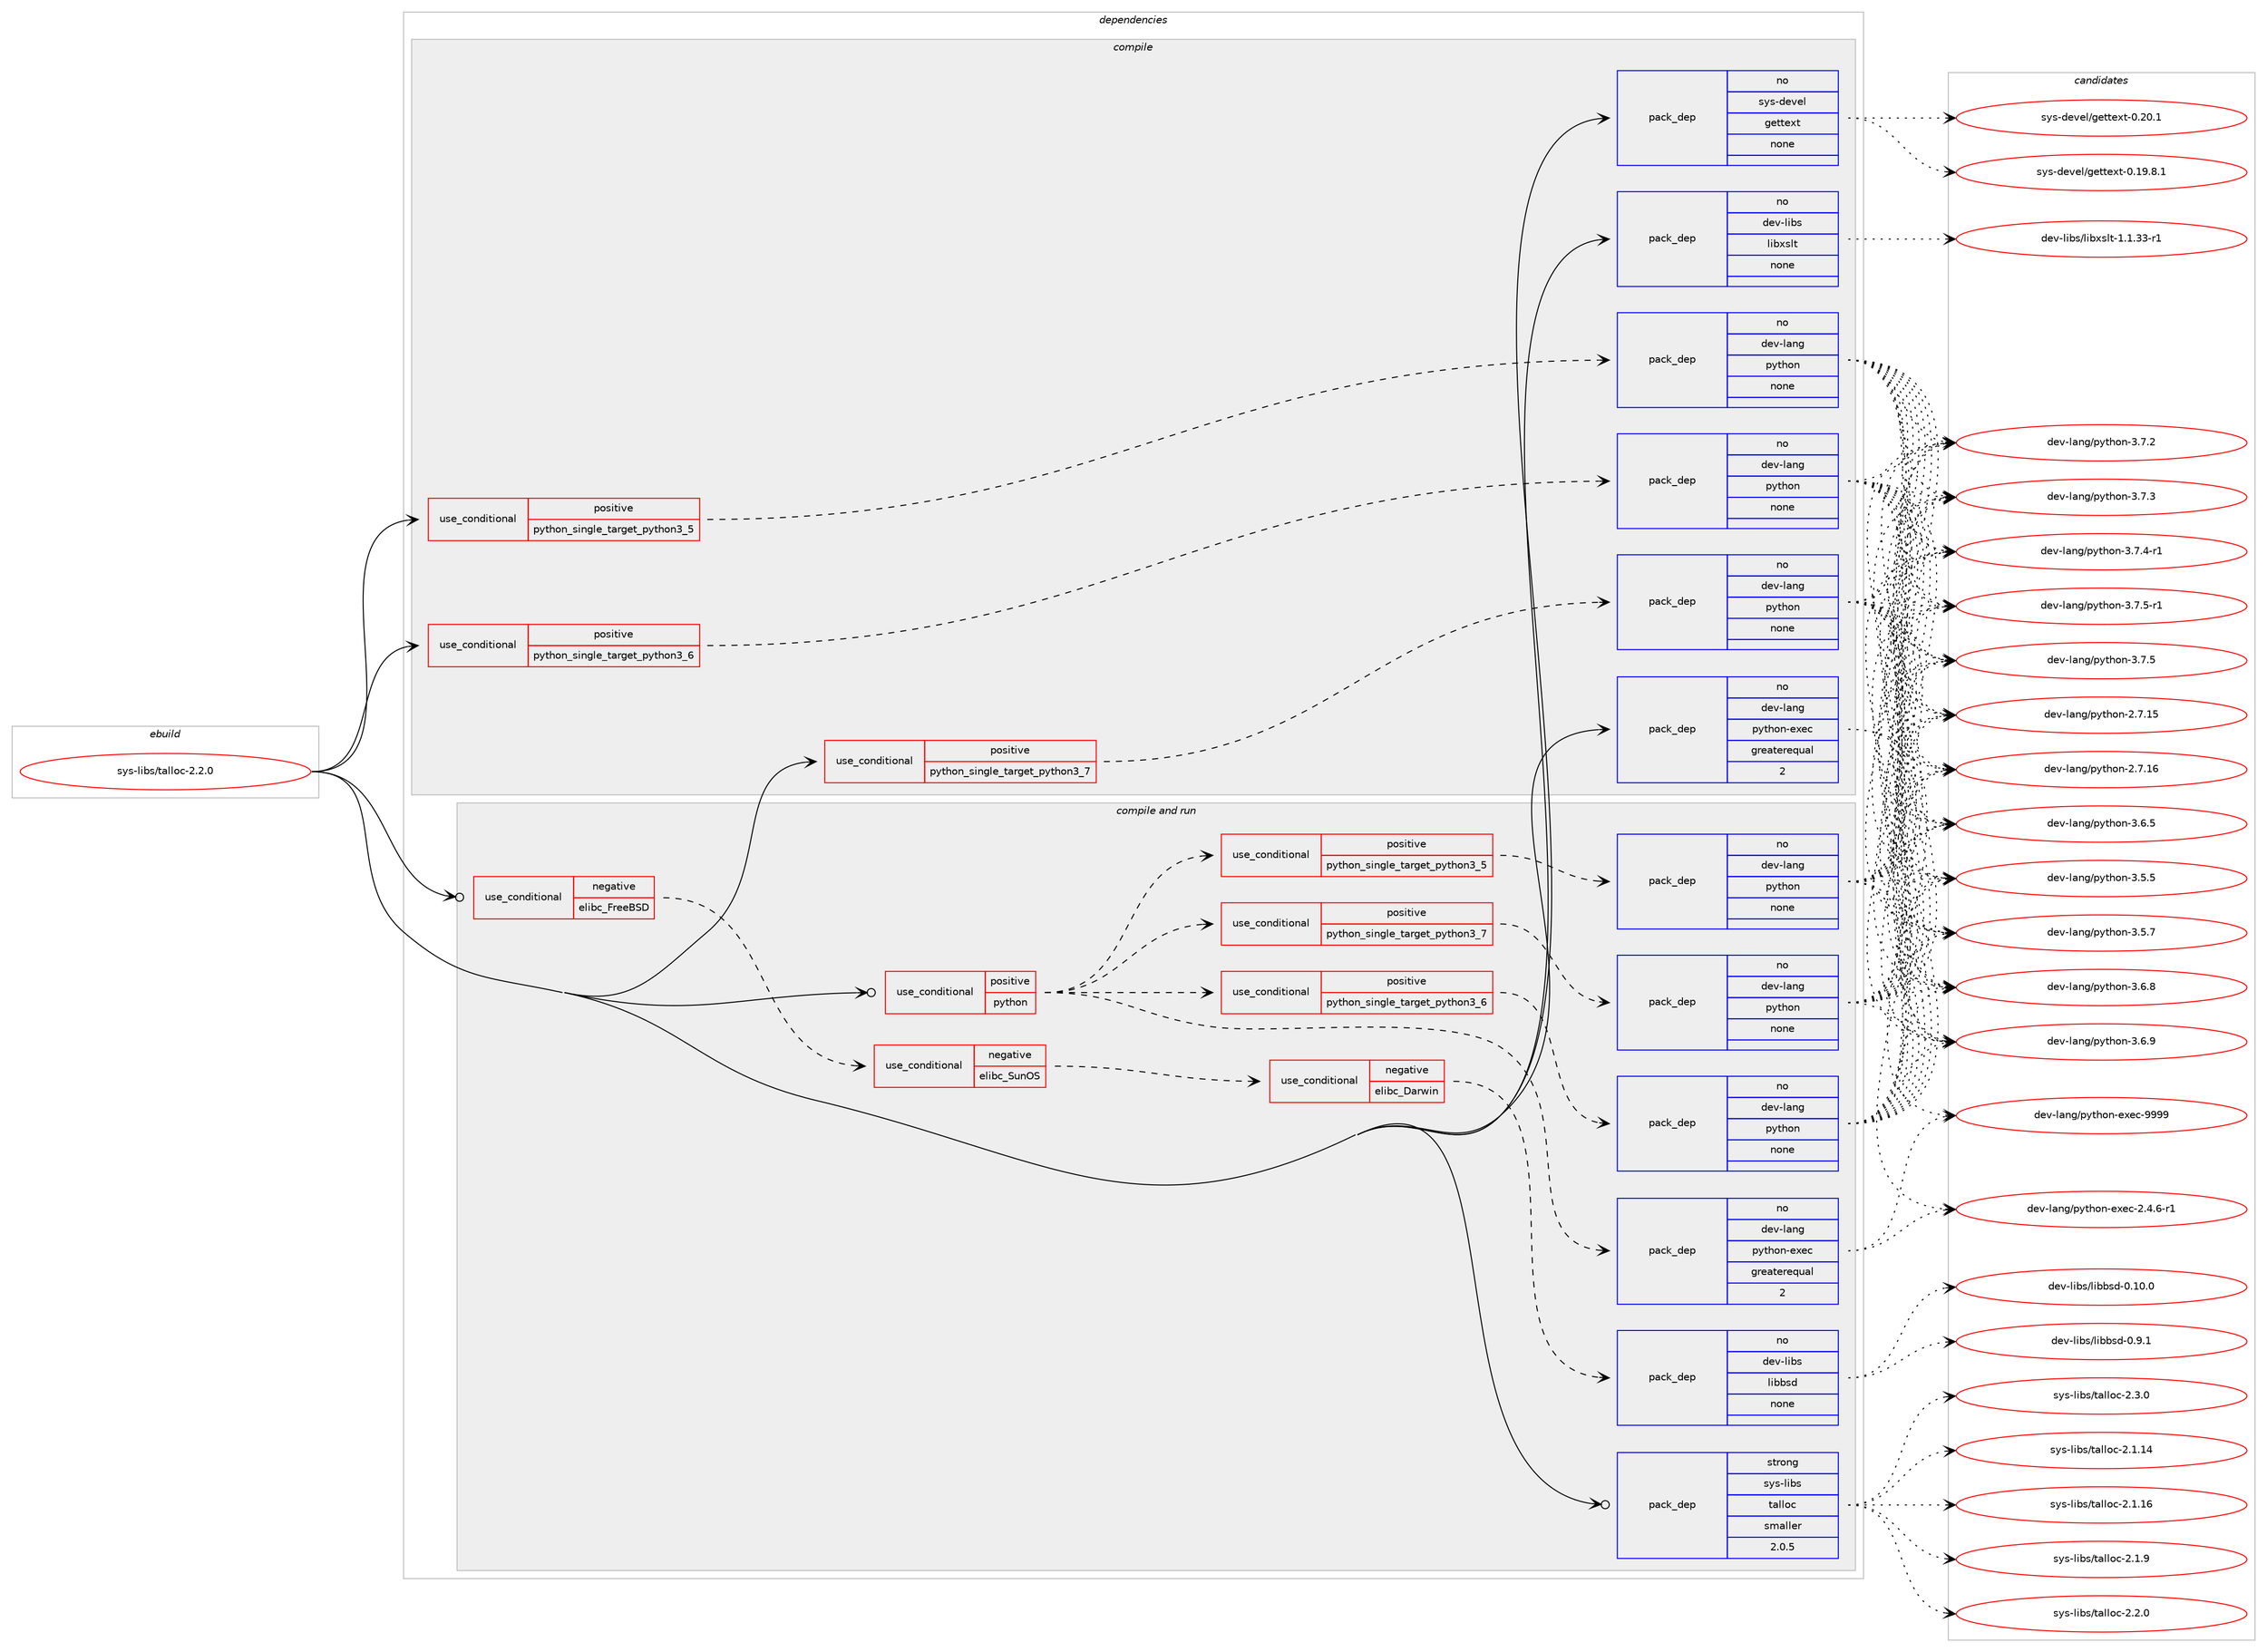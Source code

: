 digraph prolog {

# *************
# Graph options
# *************

newrank=true;
concentrate=true;
compound=true;
graph [rankdir=LR,fontname=Helvetica,fontsize=10,ranksep=1.5];#, ranksep=2.5, nodesep=0.2];
edge  [arrowhead=vee];
node  [fontname=Helvetica,fontsize=10];

# **********
# The ebuild
# **********

subgraph cluster_leftcol {
color=gray;
rank=same;
label=<<i>ebuild</i>>;
id [label="sys-libs/talloc-2.2.0", color=red, width=4, href="../sys-libs/talloc-2.2.0.svg"];
}

# ****************
# The dependencies
# ****************

subgraph cluster_midcol {
color=gray;
label=<<i>dependencies</i>>;
subgraph cluster_compile {
fillcolor="#eeeeee";
style=filled;
label=<<i>compile</i>>;
subgraph cond215964 {
dependency898708 [label=<<TABLE BORDER="0" CELLBORDER="1" CELLSPACING="0" CELLPADDING="4"><TR><TD ROWSPAN="3" CELLPADDING="10">use_conditional</TD></TR><TR><TD>positive</TD></TR><TR><TD>python_single_target_python3_5</TD></TR></TABLE>>, shape=none, color=red];
subgraph pack666931 {
dependency898709 [label=<<TABLE BORDER="0" CELLBORDER="1" CELLSPACING="0" CELLPADDING="4" WIDTH="220"><TR><TD ROWSPAN="6" CELLPADDING="30">pack_dep</TD></TR><TR><TD WIDTH="110">no</TD></TR><TR><TD>dev-lang</TD></TR><TR><TD>python</TD></TR><TR><TD>none</TD></TR><TR><TD></TD></TR></TABLE>>, shape=none, color=blue];
}
dependency898708:e -> dependency898709:w [weight=20,style="dashed",arrowhead="vee"];
}
id:e -> dependency898708:w [weight=20,style="solid",arrowhead="vee"];
subgraph cond215965 {
dependency898710 [label=<<TABLE BORDER="0" CELLBORDER="1" CELLSPACING="0" CELLPADDING="4"><TR><TD ROWSPAN="3" CELLPADDING="10">use_conditional</TD></TR><TR><TD>positive</TD></TR><TR><TD>python_single_target_python3_6</TD></TR></TABLE>>, shape=none, color=red];
subgraph pack666932 {
dependency898711 [label=<<TABLE BORDER="0" CELLBORDER="1" CELLSPACING="0" CELLPADDING="4" WIDTH="220"><TR><TD ROWSPAN="6" CELLPADDING="30">pack_dep</TD></TR><TR><TD WIDTH="110">no</TD></TR><TR><TD>dev-lang</TD></TR><TR><TD>python</TD></TR><TR><TD>none</TD></TR><TR><TD></TD></TR></TABLE>>, shape=none, color=blue];
}
dependency898710:e -> dependency898711:w [weight=20,style="dashed",arrowhead="vee"];
}
id:e -> dependency898710:w [weight=20,style="solid",arrowhead="vee"];
subgraph cond215966 {
dependency898712 [label=<<TABLE BORDER="0" CELLBORDER="1" CELLSPACING="0" CELLPADDING="4"><TR><TD ROWSPAN="3" CELLPADDING="10">use_conditional</TD></TR><TR><TD>positive</TD></TR><TR><TD>python_single_target_python3_7</TD></TR></TABLE>>, shape=none, color=red];
subgraph pack666933 {
dependency898713 [label=<<TABLE BORDER="0" CELLBORDER="1" CELLSPACING="0" CELLPADDING="4" WIDTH="220"><TR><TD ROWSPAN="6" CELLPADDING="30">pack_dep</TD></TR><TR><TD WIDTH="110">no</TD></TR><TR><TD>dev-lang</TD></TR><TR><TD>python</TD></TR><TR><TD>none</TD></TR><TR><TD></TD></TR></TABLE>>, shape=none, color=blue];
}
dependency898712:e -> dependency898713:w [weight=20,style="dashed",arrowhead="vee"];
}
id:e -> dependency898712:w [weight=20,style="solid",arrowhead="vee"];
subgraph pack666934 {
dependency898714 [label=<<TABLE BORDER="0" CELLBORDER="1" CELLSPACING="0" CELLPADDING="4" WIDTH="220"><TR><TD ROWSPAN="6" CELLPADDING="30">pack_dep</TD></TR><TR><TD WIDTH="110">no</TD></TR><TR><TD>dev-lang</TD></TR><TR><TD>python-exec</TD></TR><TR><TD>greaterequal</TD></TR><TR><TD>2</TD></TR></TABLE>>, shape=none, color=blue];
}
id:e -> dependency898714:w [weight=20,style="solid",arrowhead="vee"];
subgraph pack666935 {
dependency898715 [label=<<TABLE BORDER="0" CELLBORDER="1" CELLSPACING="0" CELLPADDING="4" WIDTH="220"><TR><TD ROWSPAN="6" CELLPADDING="30">pack_dep</TD></TR><TR><TD WIDTH="110">no</TD></TR><TR><TD>dev-libs</TD></TR><TR><TD>libxslt</TD></TR><TR><TD>none</TD></TR><TR><TD></TD></TR></TABLE>>, shape=none, color=blue];
}
id:e -> dependency898715:w [weight=20,style="solid",arrowhead="vee"];
subgraph pack666936 {
dependency898716 [label=<<TABLE BORDER="0" CELLBORDER="1" CELLSPACING="0" CELLPADDING="4" WIDTH="220"><TR><TD ROWSPAN="6" CELLPADDING="30">pack_dep</TD></TR><TR><TD WIDTH="110">no</TD></TR><TR><TD>sys-devel</TD></TR><TR><TD>gettext</TD></TR><TR><TD>none</TD></TR><TR><TD></TD></TR></TABLE>>, shape=none, color=blue];
}
id:e -> dependency898716:w [weight=20,style="solid",arrowhead="vee"];
}
subgraph cluster_compileandrun {
fillcolor="#eeeeee";
style=filled;
label=<<i>compile and run</i>>;
subgraph cond215967 {
dependency898717 [label=<<TABLE BORDER="0" CELLBORDER="1" CELLSPACING="0" CELLPADDING="4"><TR><TD ROWSPAN="3" CELLPADDING="10">use_conditional</TD></TR><TR><TD>negative</TD></TR><TR><TD>elibc_FreeBSD</TD></TR></TABLE>>, shape=none, color=red];
subgraph cond215968 {
dependency898718 [label=<<TABLE BORDER="0" CELLBORDER="1" CELLSPACING="0" CELLPADDING="4"><TR><TD ROWSPAN="3" CELLPADDING="10">use_conditional</TD></TR><TR><TD>negative</TD></TR><TR><TD>elibc_SunOS</TD></TR></TABLE>>, shape=none, color=red];
subgraph cond215969 {
dependency898719 [label=<<TABLE BORDER="0" CELLBORDER="1" CELLSPACING="0" CELLPADDING="4"><TR><TD ROWSPAN="3" CELLPADDING="10">use_conditional</TD></TR><TR><TD>negative</TD></TR><TR><TD>elibc_Darwin</TD></TR></TABLE>>, shape=none, color=red];
subgraph pack666937 {
dependency898720 [label=<<TABLE BORDER="0" CELLBORDER="1" CELLSPACING="0" CELLPADDING="4" WIDTH="220"><TR><TD ROWSPAN="6" CELLPADDING="30">pack_dep</TD></TR><TR><TD WIDTH="110">no</TD></TR><TR><TD>dev-libs</TD></TR><TR><TD>libbsd</TD></TR><TR><TD>none</TD></TR><TR><TD></TD></TR></TABLE>>, shape=none, color=blue];
}
dependency898719:e -> dependency898720:w [weight=20,style="dashed",arrowhead="vee"];
}
dependency898718:e -> dependency898719:w [weight=20,style="dashed",arrowhead="vee"];
}
dependency898717:e -> dependency898718:w [weight=20,style="dashed",arrowhead="vee"];
}
id:e -> dependency898717:w [weight=20,style="solid",arrowhead="odotvee"];
subgraph cond215970 {
dependency898721 [label=<<TABLE BORDER="0" CELLBORDER="1" CELLSPACING="0" CELLPADDING="4"><TR><TD ROWSPAN="3" CELLPADDING="10">use_conditional</TD></TR><TR><TD>positive</TD></TR><TR><TD>python</TD></TR></TABLE>>, shape=none, color=red];
subgraph cond215971 {
dependency898722 [label=<<TABLE BORDER="0" CELLBORDER="1" CELLSPACING="0" CELLPADDING="4"><TR><TD ROWSPAN="3" CELLPADDING="10">use_conditional</TD></TR><TR><TD>positive</TD></TR><TR><TD>python_single_target_python3_5</TD></TR></TABLE>>, shape=none, color=red];
subgraph pack666938 {
dependency898723 [label=<<TABLE BORDER="0" CELLBORDER="1" CELLSPACING="0" CELLPADDING="4" WIDTH="220"><TR><TD ROWSPAN="6" CELLPADDING="30">pack_dep</TD></TR><TR><TD WIDTH="110">no</TD></TR><TR><TD>dev-lang</TD></TR><TR><TD>python</TD></TR><TR><TD>none</TD></TR><TR><TD></TD></TR></TABLE>>, shape=none, color=blue];
}
dependency898722:e -> dependency898723:w [weight=20,style="dashed",arrowhead="vee"];
}
dependency898721:e -> dependency898722:w [weight=20,style="dashed",arrowhead="vee"];
subgraph cond215972 {
dependency898724 [label=<<TABLE BORDER="0" CELLBORDER="1" CELLSPACING="0" CELLPADDING="4"><TR><TD ROWSPAN="3" CELLPADDING="10">use_conditional</TD></TR><TR><TD>positive</TD></TR><TR><TD>python_single_target_python3_6</TD></TR></TABLE>>, shape=none, color=red];
subgraph pack666939 {
dependency898725 [label=<<TABLE BORDER="0" CELLBORDER="1" CELLSPACING="0" CELLPADDING="4" WIDTH="220"><TR><TD ROWSPAN="6" CELLPADDING="30">pack_dep</TD></TR><TR><TD WIDTH="110">no</TD></TR><TR><TD>dev-lang</TD></TR><TR><TD>python</TD></TR><TR><TD>none</TD></TR><TR><TD></TD></TR></TABLE>>, shape=none, color=blue];
}
dependency898724:e -> dependency898725:w [weight=20,style="dashed",arrowhead="vee"];
}
dependency898721:e -> dependency898724:w [weight=20,style="dashed",arrowhead="vee"];
subgraph cond215973 {
dependency898726 [label=<<TABLE BORDER="0" CELLBORDER="1" CELLSPACING="0" CELLPADDING="4"><TR><TD ROWSPAN="3" CELLPADDING="10">use_conditional</TD></TR><TR><TD>positive</TD></TR><TR><TD>python_single_target_python3_7</TD></TR></TABLE>>, shape=none, color=red];
subgraph pack666940 {
dependency898727 [label=<<TABLE BORDER="0" CELLBORDER="1" CELLSPACING="0" CELLPADDING="4" WIDTH="220"><TR><TD ROWSPAN="6" CELLPADDING="30">pack_dep</TD></TR><TR><TD WIDTH="110">no</TD></TR><TR><TD>dev-lang</TD></TR><TR><TD>python</TD></TR><TR><TD>none</TD></TR><TR><TD></TD></TR></TABLE>>, shape=none, color=blue];
}
dependency898726:e -> dependency898727:w [weight=20,style="dashed",arrowhead="vee"];
}
dependency898721:e -> dependency898726:w [weight=20,style="dashed",arrowhead="vee"];
subgraph pack666941 {
dependency898728 [label=<<TABLE BORDER="0" CELLBORDER="1" CELLSPACING="0" CELLPADDING="4" WIDTH="220"><TR><TD ROWSPAN="6" CELLPADDING="30">pack_dep</TD></TR><TR><TD WIDTH="110">no</TD></TR><TR><TD>dev-lang</TD></TR><TR><TD>python-exec</TD></TR><TR><TD>greaterequal</TD></TR><TR><TD>2</TD></TR></TABLE>>, shape=none, color=blue];
}
dependency898721:e -> dependency898728:w [weight=20,style="dashed",arrowhead="vee"];
}
id:e -> dependency898721:w [weight=20,style="solid",arrowhead="odotvee"];
subgraph pack666942 {
dependency898729 [label=<<TABLE BORDER="0" CELLBORDER="1" CELLSPACING="0" CELLPADDING="4" WIDTH="220"><TR><TD ROWSPAN="6" CELLPADDING="30">pack_dep</TD></TR><TR><TD WIDTH="110">strong</TD></TR><TR><TD>sys-libs</TD></TR><TR><TD>talloc</TD></TR><TR><TD>smaller</TD></TR><TR><TD>2.0.5</TD></TR></TABLE>>, shape=none, color=blue];
}
id:e -> dependency898729:w [weight=20,style="solid",arrowhead="odotvee"];
}
subgraph cluster_run {
fillcolor="#eeeeee";
style=filled;
label=<<i>run</i>>;
}
}

# **************
# The candidates
# **************

subgraph cluster_choices {
rank=same;
color=gray;
label=<<i>candidates</i>>;

subgraph choice666931 {
color=black;
nodesep=1;
choice10010111845108971101034711212111610411111045504655464953 [label="dev-lang/python-2.7.15", color=red, width=4,href="../dev-lang/python-2.7.15.svg"];
choice10010111845108971101034711212111610411111045504655464954 [label="dev-lang/python-2.7.16", color=red, width=4,href="../dev-lang/python-2.7.16.svg"];
choice100101118451089711010347112121116104111110455146534653 [label="dev-lang/python-3.5.5", color=red, width=4,href="../dev-lang/python-3.5.5.svg"];
choice100101118451089711010347112121116104111110455146534655 [label="dev-lang/python-3.5.7", color=red, width=4,href="../dev-lang/python-3.5.7.svg"];
choice100101118451089711010347112121116104111110455146544653 [label="dev-lang/python-3.6.5", color=red, width=4,href="../dev-lang/python-3.6.5.svg"];
choice100101118451089711010347112121116104111110455146544656 [label="dev-lang/python-3.6.8", color=red, width=4,href="../dev-lang/python-3.6.8.svg"];
choice100101118451089711010347112121116104111110455146544657 [label="dev-lang/python-3.6.9", color=red, width=4,href="../dev-lang/python-3.6.9.svg"];
choice100101118451089711010347112121116104111110455146554650 [label="dev-lang/python-3.7.2", color=red, width=4,href="../dev-lang/python-3.7.2.svg"];
choice100101118451089711010347112121116104111110455146554651 [label="dev-lang/python-3.7.3", color=red, width=4,href="../dev-lang/python-3.7.3.svg"];
choice1001011184510897110103471121211161041111104551465546524511449 [label="dev-lang/python-3.7.4-r1", color=red, width=4,href="../dev-lang/python-3.7.4-r1.svg"];
choice100101118451089711010347112121116104111110455146554653 [label="dev-lang/python-3.7.5", color=red, width=4,href="../dev-lang/python-3.7.5.svg"];
choice1001011184510897110103471121211161041111104551465546534511449 [label="dev-lang/python-3.7.5-r1", color=red, width=4,href="../dev-lang/python-3.7.5-r1.svg"];
dependency898709:e -> choice10010111845108971101034711212111610411111045504655464953:w [style=dotted,weight="100"];
dependency898709:e -> choice10010111845108971101034711212111610411111045504655464954:w [style=dotted,weight="100"];
dependency898709:e -> choice100101118451089711010347112121116104111110455146534653:w [style=dotted,weight="100"];
dependency898709:e -> choice100101118451089711010347112121116104111110455146534655:w [style=dotted,weight="100"];
dependency898709:e -> choice100101118451089711010347112121116104111110455146544653:w [style=dotted,weight="100"];
dependency898709:e -> choice100101118451089711010347112121116104111110455146544656:w [style=dotted,weight="100"];
dependency898709:e -> choice100101118451089711010347112121116104111110455146544657:w [style=dotted,weight="100"];
dependency898709:e -> choice100101118451089711010347112121116104111110455146554650:w [style=dotted,weight="100"];
dependency898709:e -> choice100101118451089711010347112121116104111110455146554651:w [style=dotted,weight="100"];
dependency898709:e -> choice1001011184510897110103471121211161041111104551465546524511449:w [style=dotted,weight="100"];
dependency898709:e -> choice100101118451089711010347112121116104111110455146554653:w [style=dotted,weight="100"];
dependency898709:e -> choice1001011184510897110103471121211161041111104551465546534511449:w [style=dotted,weight="100"];
}
subgraph choice666932 {
color=black;
nodesep=1;
choice10010111845108971101034711212111610411111045504655464953 [label="dev-lang/python-2.7.15", color=red, width=4,href="../dev-lang/python-2.7.15.svg"];
choice10010111845108971101034711212111610411111045504655464954 [label="dev-lang/python-2.7.16", color=red, width=4,href="../dev-lang/python-2.7.16.svg"];
choice100101118451089711010347112121116104111110455146534653 [label="dev-lang/python-3.5.5", color=red, width=4,href="../dev-lang/python-3.5.5.svg"];
choice100101118451089711010347112121116104111110455146534655 [label="dev-lang/python-3.5.7", color=red, width=4,href="../dev-lang/python-3.5.7.svg"];
choice100101118451089711010347112121116104111110455146544653 [label="dev-lang/python-3.6.5", color=red, width=4,href="../dev-lang/python-3.6.5.svg"];
choice100101118451089711010347112121116104111110455146544656 [label="dev-lang/python-3.6.8", color=red, width=4,href="../dev-lang/python-3.6.8.svg"];
choice100101118451089711010347112121116104111110455146544657 [label="dev-lang/python-3.6.9", color=red, width=4,href="../dev-lang/python-3.6.9.svg"];
choice100101118451089711010347112121116104111110455146554650 [label="dev-lang/python-3.7.2", color=red, width=4,href="../dev-lang/python-3.7.2.svg"];
choice100101118451089711010347112121116104111110455146554651 [label="dev-lang/python-3.7.3", color=red, width=4,href="../dev-lang/python-3.7.3.svg"];
choice1001011184510897110103471121211161041111104551465546524511449 [label="dev-lang/python-3.7.4-r1", color=red, width=4,href="../dev-lang/python-3.7.4-r1.svg"];
choice100101118451089711010347112121116104111110455146554653 [label="dev-lang/python-3.7.5", color=red, width=4,href="../dev-lang/python-3.7.5.svg"];
choice1001011184510897110103471121211161041111104551465546534511449 [label="dev-lang/python-3.7.5-r1", color=red, width=4,href="../dev-lang/python-3.7.5-r1.svg"];
dependency898711:e -> choice10010111845108971101034711212111610411111045504655464953:w [style=dotted,weight="100"];
dependency898711:e -> choice10010111845108971101034711212111610411111045504655464954:w [style=dotted,weight="100"];
dependency898711:e -> choice100101118451089711010347112121116104111110455146534653:w [style=dotted,weight="100"];
dependency898711:e -> choice100101118451089711010347112121116104111110455146534655:w [style=dotted,weight="100"];
dependency898711:e -> choice100101118451089711010347112121116104111110455146544653:w [style=dotted,weight="100"];
dependency898711:e -> choice100101118451089711010347112121116104111110455146544656:w [style=dotted,weight="100"];
dependency898711:e -> choice100101118451089711010347112121116104111110455146544657:w [style=dotted,weight="100"];
dependency898711:e -> choice100101118451089711010347112121116104111110455146554650:w [style=dotted,weight="100"];
dependency898711:e -> choice100101118451089711010347112121116104111110455146554651:w [style=dotted,weight="100"];
dependency898711:e -> choice1001011184510897110103471121211161041111104551465546524511449:w [style=dotted,weight="100"];
dependency898711:e -> choice100101118451089711010347112121116104111110455146554653:w [style=dotted,weight="100"];
dependency898711:e -> choice1001011184510897110103471121211161041111104551465546534511449:w [style=dotted,weight="100"];
}
subgraph choice666933 {
color=black;
nodesep=1;
choice10010111845108971101034711212111610411111045504655464953 [label="dev-lang/python-2.7.15", color=red, width=4,href="../dev-lang/python-2.7.15.svg"];
choice10010111845108971101034711212111610411111045504655464954 [label="dev-lang/python-2.7.16", color=red, width=4,href="../dev-lang/python-2.7.16.svg"];
choice100101118451089711010347112121116104111110455146534653 [label="dev-lang/python-3.5.5", color=red, width=4,href="../dev-lang/python-3.5.5.svg"];
choice100101118451089711010347112121116104111110455146534655 [label="dev-lang/python-3.5.7", color=red, width=4,href="../dev-lang/python-3.5.7.svg"];
choice100101118451089711010347112121116104111110455146544653 [label="dev-lang/python-3.6.5", color=red, width=4,href="../dev-lang/python-3.6.5.svg"];
choice100101118451089711010347112121116104111110455146544656 [label="dev-lang/python-3.6.8", color=red, width=4,href="../dev-lang/python-3.6.8.svg"];
choice100101118451089711010347112121116104111110455146544657 [label="dev-lang/python-3.6.9", color=red, width=4,href="../dev-lang/python-3.6.9.svg"];
choice100101118451089711010347112121116104111110455146554650 [label="dev-lang/python-3.7.2", color=red, width=4,href="../dev-lang/python-3.7.2.svg"];
choice100101118451089711010347112121116104111110455146554651 [label="dev-lang/python-3.7.3", color=red, width=4,href="../dev-lang/python-3.7.3.svg"];
choice1001011184510897110103471121211161041111104551465546524511449 [label="dev-lang/python-3.7.4-r1", color=red, width=4,href="../dev-lang/python-3.7.4-r1.svg"];
choice100101118451089711010347112121116104111110455146554653 [label="dev-lang/python-3.7.5", color=red, width=4,href="../dev-lang/python-3.7.5.svg"];
choice1001011184510897110103471121211161041111104551465546534511449 [label="dev-lang/python-3.7.5-r1", color=red, width=4,href="../dev-lang/python-3.7.5-r1.svg"];
dependency898713:e -> choice10010111845108971101034711212111610411111045504655464953:w [style=dotted,weight="100"];
dependency898713:e -> choice10010111845108971101034711212111610411111045504655464954:w [style=dotted,weight="100"];
dependency898713:e -> choice100101118451089711010347112121116104111110455146534653:w [style=dotted,weight="100"];
dependency898713:e -> choice100101118451089711010347112121116104111110455146534655:w [style=dotted,weight="100"];
dependency898713:e -> choice100101118451089711010347112121116104111110455146544653:w [style=dotted,weight="100"];
dependency898713:e -> choice100101118451089711010347112121116104111110455146544656:w [style=dotted,weight="100"];
dependency898713:e -> choice100101118451089711010347112121116104111110455146544657:w [style=dotted,weight="100"];
dependency898713:e -> choice100101118451089711010347112121116104111110455146554650:w [style=dotted,weight="100"];
dependency898713:e -> choice100101118451089711010347112121116104111110455146554651:w [style=dotted,weight="100"];
dependency898713:e -> choice1001011184510897110103471121211161041111104551465546524511449:w [style=dotted,weight="100"];
dependency898713:e -> choice100101118451089711010347112121116104111110455146554653:w [style=dotted,weight="100"];
dependency898713:e -> choice1001011184510897110103471121211161041111104551465546534511449:w [style=dotted,weight="100"];
}
subgraph choice666934 {
color=black;
nodesep=1;
choice10010111845108971101034711212111610411111045101120101994550465246544511449 [label="dev-lang/python-exec-2.4.6-r1", color=red, width=4,href="../dev-lang/python-exec-2.4.6-r1.svg"];
choice10010111845108971101034711212111610411111045101120101994557575757 [label="dev-lang/python-exec-9999", color=red, width=4,href="../dev-lang/python-exec-9999.svg"];
dependency898714:e -> choice10010111845108971101034711212111610411111045101120101994550465246544511449:w [style=dotted,weight="100"];
dependency898714:e -> choice10010111845108971101034711212111610411111045101120101994557575757:w [style=dotted,weight="100"];
}
subgraph choice666935 {
color=black;
nodesep=1;
choice10010111845108105981154710810598120115108116454946494651514511449 [label="dev-libs/libxslt-1.1.33-r1", color=red, width=4,href="../dev-libs/libxslt-1.1.33-r1.svg"];
dependency898715:e -> choice10010111845108105981154710810598120115108116454946494651514511449:w [style=dotted,weight="100"];
}
subgraph choice666936 {
color=black;
nodesep=1;
choice1151211154510010111810110847103101116116101120116454846495746564649 [label="sys-devel/gettext-0.19.8.1", color=red, width=4,href="../sys-devel/gettext-0.19.8.1.svg"];
choice115121115451001011181011084710310111611610112011645484650484649 [label="sys-devel/gettext-0.20.1", color=red, width=4,href="../sys-devel/gettext-0.20.1.svg"];
dependency898716:e -> choice1151211154510010111810110847103101116116101120116454846495746564649:w [style=dotted,weight="100"];
dependency898716:e -> choice115121115451001011181011084710310111611610112011645484650484649:w [style=dotted,weight="100"];
}
subgraph choice666937 {
color=black;
nodesep=1;
choice100101118451081059811547108105989811510045484649484648 [label="dev-libs/libbsd-0.10.0", color=red, width=4,href="../dev-libs/libbsd-0.10.0.svg"];
choice1001011184510810598115471081059898115100454846574649 [label="dev-libs/libbsd-0.9.1", color=red, width=4,href="../dev-libs/libbsd-0.9.1.svg"];
dependency898720:e -> choice100101118451081059811547108105989811510045484649484648:w [style=dotted,weight="100"];
dependency898720:e -> choice1001011184510810598115471081059898115100454846574649:w [style=dotted,weight="100"];
}
subgraph choice666938 {
color=black;
nodesep=1;
choice10010111845108971101034711212111610411111045504655464953 [label="dev-lang/python-2.7.15", color=red, width=4,href="../dev-lang/python-2.7.15.svg"];
choice10010111845108971101034711212111610411111045504655464954 [label="dev-lang/python-2.7.16", color=red, width=4,href="../dev-lang/python-2.7.16.svg"];
choice100101118451089711010347112121116104111110455146534653 [label="dev-lang/python-3.5.5", color=red, width=4,href="../dev-lang/python-3.5.5.svg"];
choice100101118451089711010347112121116104111110455146534655 [label="dev-lang/python-3.5.7", color=red, width=4,href="../dev-lang/python-3.5.7.svg"];
choice100101118451089711010347112121116104111110455146544653 [label="dev-lang/python-3.6.5", color=red, width=4,href="../dev-lang/python-3.6.5.svg"];
choice100101118451089711010347112121116104111110455146544656 [label="dev-lang/python-3.6.8", color=red, width=4,href="../dev-lang/python-3.6.8.svg"];
choice100101118451089711010347112121116104111110455146544657 [label="dev-lang/python-3.6.9", color=red, width=4,href="../dev-lang/python-3.6.9.svg"];
choice100101118451089711010347112121116104111110455146554650 [label="dev-lang/python-3.7.2", color=red, width=4,href="../dev-lang/python-3.7.2.svg"];
choice100101118451089711010347112121116104111110455146554651 [label="dev-lang/python-3.7.3", color=red, width=4,href="../dev-lang/python-3.7.3.svg"];
choice1001011184510897110103471121211161041111104551465546524511449 [label="dev-lang/python-3.7.4-r1", color=red, width=4,href="../dev-lang/python-3.7.4-r1.svg"];
choice100101118451089711010347112121116104111110455146554653 [label="dev-lang/python-3.7.5", color=red, width=4,href="../dev-lang/python-3.7.5.svg"];
choice1001011184510897110103471121211161041111104551465546534511449 [label="dev-lang/python-3.7.5-r1", color=red, width=4,href="../dev-lang/python-3.7.5-r1.svg"];
dependency898723:e -> choice10010111845108971101034711212111610411111045504655464953:w [style=dotted,weight="100"];
dependency898723:e -> choice10010111845108971101034711212111610411111045504655464954:w [style=dotted,weight="100"];
dependency898723:e -> choice100101118451089711010347112121116104111110455146534653:w [style=dotted,weight="100"];
dependency898723:e -> choice100101118451089711010347112121116104111110455146534655:w [style=dotted,weight="100"];
dependency898723:e -> choice100101118451089711010347112121116104111110455146544653:w [style=dotted,weight="100"];
dependency898723:e -> choice100101118451089711010347112121116104111110455146544656:w [style=dotted,weight="100"];
dependency898723:e -> choice100101118451089711010347112121116104111110455146544657:w [style=dotted,weight="100"];
dependency898723:e -> choice100101118451089711010347112121116104111110455146554650:w [style=dotted,weight="100"];
dependency898723:e -> choice100101118451089711010347112121116104111110455146554651:w [style=dotted,weight="100"];
dependency898723:e -> choice1001011184510897110103471121211161041111104551465546524511449:w [style=dotted,weight="100"];
dependency898723:e -> choice100101118451089711010347112121116104111110455146554653:w [style=dotted,weight="100"];
dependency898723:e -> choice1001011184510897110103471121211161041111104551465546534511449:w [style=dotted,weight="100"];
}
subgraph choice666939 {
color=black;
nodesep=1;
choice10010111845108971101034711212111610411111045504655464953 [label="dev-lang/python-2.7.15", color=red, width=4,href="../dev-lang/python-2.7.15.svg"];
choice10010111845108971101034711212111610411111045504655464954 [label="dev-lang/python-2.7.16", color=red, width=4,href="../dev-lang/python-2.7.16.svg"];
choice100101118451089711010347112121116104111110455146534653 [label="dev-lang/python-3.5.5", color=red, width=4,href="../dev-lang/python-3.5.5.svg"];
choice100101118451089711010347112121116104111110455146534655 [label="dev-lang/python-3.5.7", color=red, width=4,href="../dev-lang/python-3.5.7.svg"];
choice100101118451089711010347112121116104111110455146544653 [label="dev-lang/python-3.6.5", color=red, width=4,href="../dev-lang/python-3.6.5.svg"];
choice100101118451089711010347112121116104111110455146544656 [label="dev-lang/python-3.6.8", color=red, width=4,href="../dev-lang/python-3.6.8.svg"];
choice100101118451089711010347112121116104111110455146544657 [label="dev-lang/python-3.6.9", color=red, width=4,href="../dev-lang/python-3.6.9.svg"];
choice100101118451089711010347112121116104111110455146554650 [label="dev-lang/python-3.7.2", color=red, width=4,href="../dev-lang/python-3.7.2.svg"];
choice100101118451089711010347112121116104111110455146554651 [label="dev-lang/python-3.7.3", color=red, width=4,href="../dev-lang/python-3.7.3.svg"];
choice1001011184510897110103471121211161041111104551465546524511449 [label="dev-lang/python-3.7.4-r1", color=red, width=4,href="../dev-lang/python-3.7.4-r1.svg"];
choice100101118451089711010347112121116104111110455146554653 [label="dev-lang/python-3.7.5", color=red, width=4,href="../dev-lang/python-3.7.5.svg"];
choice1001011184510897110103471121211161041111104551465546534511449 [label="dev-lang/python-3.7.5-r1", color=red, width=4,href="../dev-lang/python-3.7.5-r1.svg"];
dependency898725:e -> choice10010111845108971101034711212111610411111045504655464953:w [style=dotted,weight="100"];
dependency898725:e -> choice10010111845108971101034711212111610411111045504655464954:w [style=dotted,weight="100"];
dependency898725:e -> choice100101118451089711010347112121116104111110455146534653:w [style=dotted,weight="100"];
dependency898725:e -> choice100101118451089711010347112121116104111110455146534655:w [style=dotted,weight="100"];
dependency898725:e -> choice100101118451089711010347112121116104111110455146544653:w [style=dotted,weight="100"];
dependency898725:e -> choice100101118451089711010347112121116104111110455146544656:w [style=dotted,weight="100"];
dependency898725:e -> choice100101118451089711010347112121116104111110455146544657:w [style=dotted,weight="100"];
dependency898725:e -> choice100101118451089711010347112121116104111110455146554650:w [style=dotted,weight="100"];
dependency898725:e -> choice100101118451089711010347112121116104111110455146554651:w [style=dotted,weight="100"];
dependency898725:e -> choice1001011184510897110103471121211161041111104551465546524511449:w [style=dotted,weight="100"];
dependency898725:e -> choice100101118451089711010347112121116104111110455146554653:w [style=dotted,weight="100"];
dependency898725:e -> choice1001011184510897110103471121211161041111104551465546534511449:w [style=dotted,weight="100"];
}
subgraph choice666940 {
color=black;
nodesep=1;
choice10010111845108971101034711212111610411111045504655464953 [label="dev-lang/python-2.7.15", color=red, width=4,href="../dev-lang/python-2.7.15.svg"];
choice10010111845108971101034711212111610411111045504655464954 [label="dev-lang/python-2.7.16", color=red, width=4,href="../dev-lang/python-2.7.16.svg"];
choice100101118451089711010347112121116104111110455146534653 [label="dev-lang/python-3.5.5", color=red, width=4,href="../dev-lang/python-3.5.5.svg"];
choice100101118451089711010347112121116104111110455146534655 [label="dev-lang/python-3.5.7", color=red, width=4,href="../dev-lang/python-3.5.7.svg"];
choice100101118451089711010347112121116104111110455146544653 [label="dev-lang/python-3.6.5", color=red, width=4,href="../dev-lang/python-3.6.5.svg"];
choice100101118451089711010347112121116104111110455146544656 [label="dev-lang/python-3.6.8", color=red, width=4,href="../dev-lang/python-3.6.8.svg"];
choice100101118451089711010347112121116104111110455146544657 [label="dev-lang/python-3.6.9", color=red, width=4,href="../dev-lang/python-3.6.9.svg"];
choice100101118451089711010347112121116104111110455146554650 [label="dev-lang/python-3.7.2", color=red, width=4,href="../dev-lang/python-3.7.2.svg"];
choice100101118451089711010347112121116104111110455146554651 [label="dev-lang/python-3.7.3", color=red, width=4,href="../dev-lang/python-3.7.3.svg"];
choice1001011184510897110103471121211161041111104551465546524511449 [label="dev-lang/python-3.7.4-r1", color=red, width=4,href="../dev-lang/python-3.7.4-r1.svg"];
choice100101118451089711010347112121116104111110455146554653 [label="dev-lang/python-3.7.5", color=red, width=4,href="../dev-lang/python-3.7.5.svg"];
choice1001011184510897110103471121211161041111104551465546534511449 [label="dev-lang/python-3.7.5-r1", color=red, width=4,href="../dev-lang/python-3.7.5-r1.svg"];
dependency898727:e -> choice10010111845108971101034711212111610411111045504655464953:w [style=dotted,weight="100"];
dependency898727:e -> choice10010111845108971101034711212111610411111045504655464954:w [style=dotted,weight="100"];
dependency898727:e -> choice100101118451089711010347112121116104111110455146534653:w [style=dotted,weight="100"];
dependency898727:e -> choice100101118451089711010347112121116104111110455146534655:w [style=dotted,weight="100"];
dependency898727:e -> choice100101118451089711010347112121116104111110455146544653:w [style=dotted,weight="100"];
dependency898727:e -> choice100101118451089711010347112121116104111110455146544656:w [style=dotted,weight="100"];
dependency898727:e -> choice100101118451089711010347112121116104111110455146544657:w [style=dotted,weight="100"];
dependency898727:e -> choice100101118451089711010347112121116104111110455146554650:w [style=dotted,weight="100"];
dependency898727:e -> choice100101118451089711010347112121116104111110455146554651:w [style=dotted,weight="100"];
dependency898727:e -> choice1001011184510897110103471121211161041111104551465546524511449:w [style=dotted,weight="100"];
dependency898727:e -> choice100101118451089711010347112121116104111110455146554653:w [style=dotted,weight="100"];
dependency898727:e -> choice1001011184510897110103471121211161041111104551465546534511449:w [style=dotted,weight="100"];
}
subgraph choice666941 {
color=black;
nodesep=1;
choice10010111845108971101034711212111610411111045101120101994550465246544511449 [label="dev-lang/python-exec-2.4.6-r1", color=red, width=4,href="../dev-lang/python-exec-2.4.6-r1.svg"];
choice10010111845108971101034711212111610411111045101120101994557575757 [label="dev-lang/python-exec-9999", color=red, width=4,href="../dev-lang/python-exec-9999.svg"];
dependency898728:e -> choice10010111845108971101034711212111610411111045101120101994550465246544511449:w [style=dotted,weight="100"];
dependency898728:e -> choice10010111845108971101034711212111610411111045101120101994557575757:w [style=dotted,weight="100"];
}
subgraph choice666942 {
color=black;
nodesep=1;
choice115121115451081059811547116971081081119945504649464952 [label="sys-libs/talloc-2.1.14", color=red, width=4,href="../sys-libs/talloc-2.1.14.svg"];
choice115121115451081059811547116971081081119945504649464954 [label="sys-libs/talloc-2.1.16", color=red, width=4,href="../sys-libs/talloc-2.1.16.svg"];
choice1151211154510810598115471169710810811199455046494657 [label="sys-libs/talloc-2.1.9", color=red, width=4,href="../sys-libs/talloc-2.1.9.svg"];
choice1151211154510810598115471169710810811199455046504648 [label="sys-libs/talloc-2.2.0", color=red, width=4,href="../sys-libs/talloc-2.2.0.svg"];
choice1151211154510810598115471169710810811199455046514648 [label="sys-libs/talloc-2.3.0", color=red, width=4,href="../sys-libs/talloc-2.3.0.svg"];
dependency898729:e -> choice115121115451081059811547116971081081119945504649464952:w [style=dotted,weight="100"];
dependency898729:e -> choice115121115451081059811547116971081081119945504649464954:w [style=dotted,weight="100"];
dependency898729:e -> choice1151211154510810598115471169710810811199455046494657:w [style=dotted,weight="100"];
dependency898729:e -> choice1151211154510810598115471169710810811199455046504648:w [style=dotted,weight="100"];
dependency898729:e -> choice1151211154510810598115471169710810811199455046514648:w [style=dotted,weight="100"];
}
}

}
